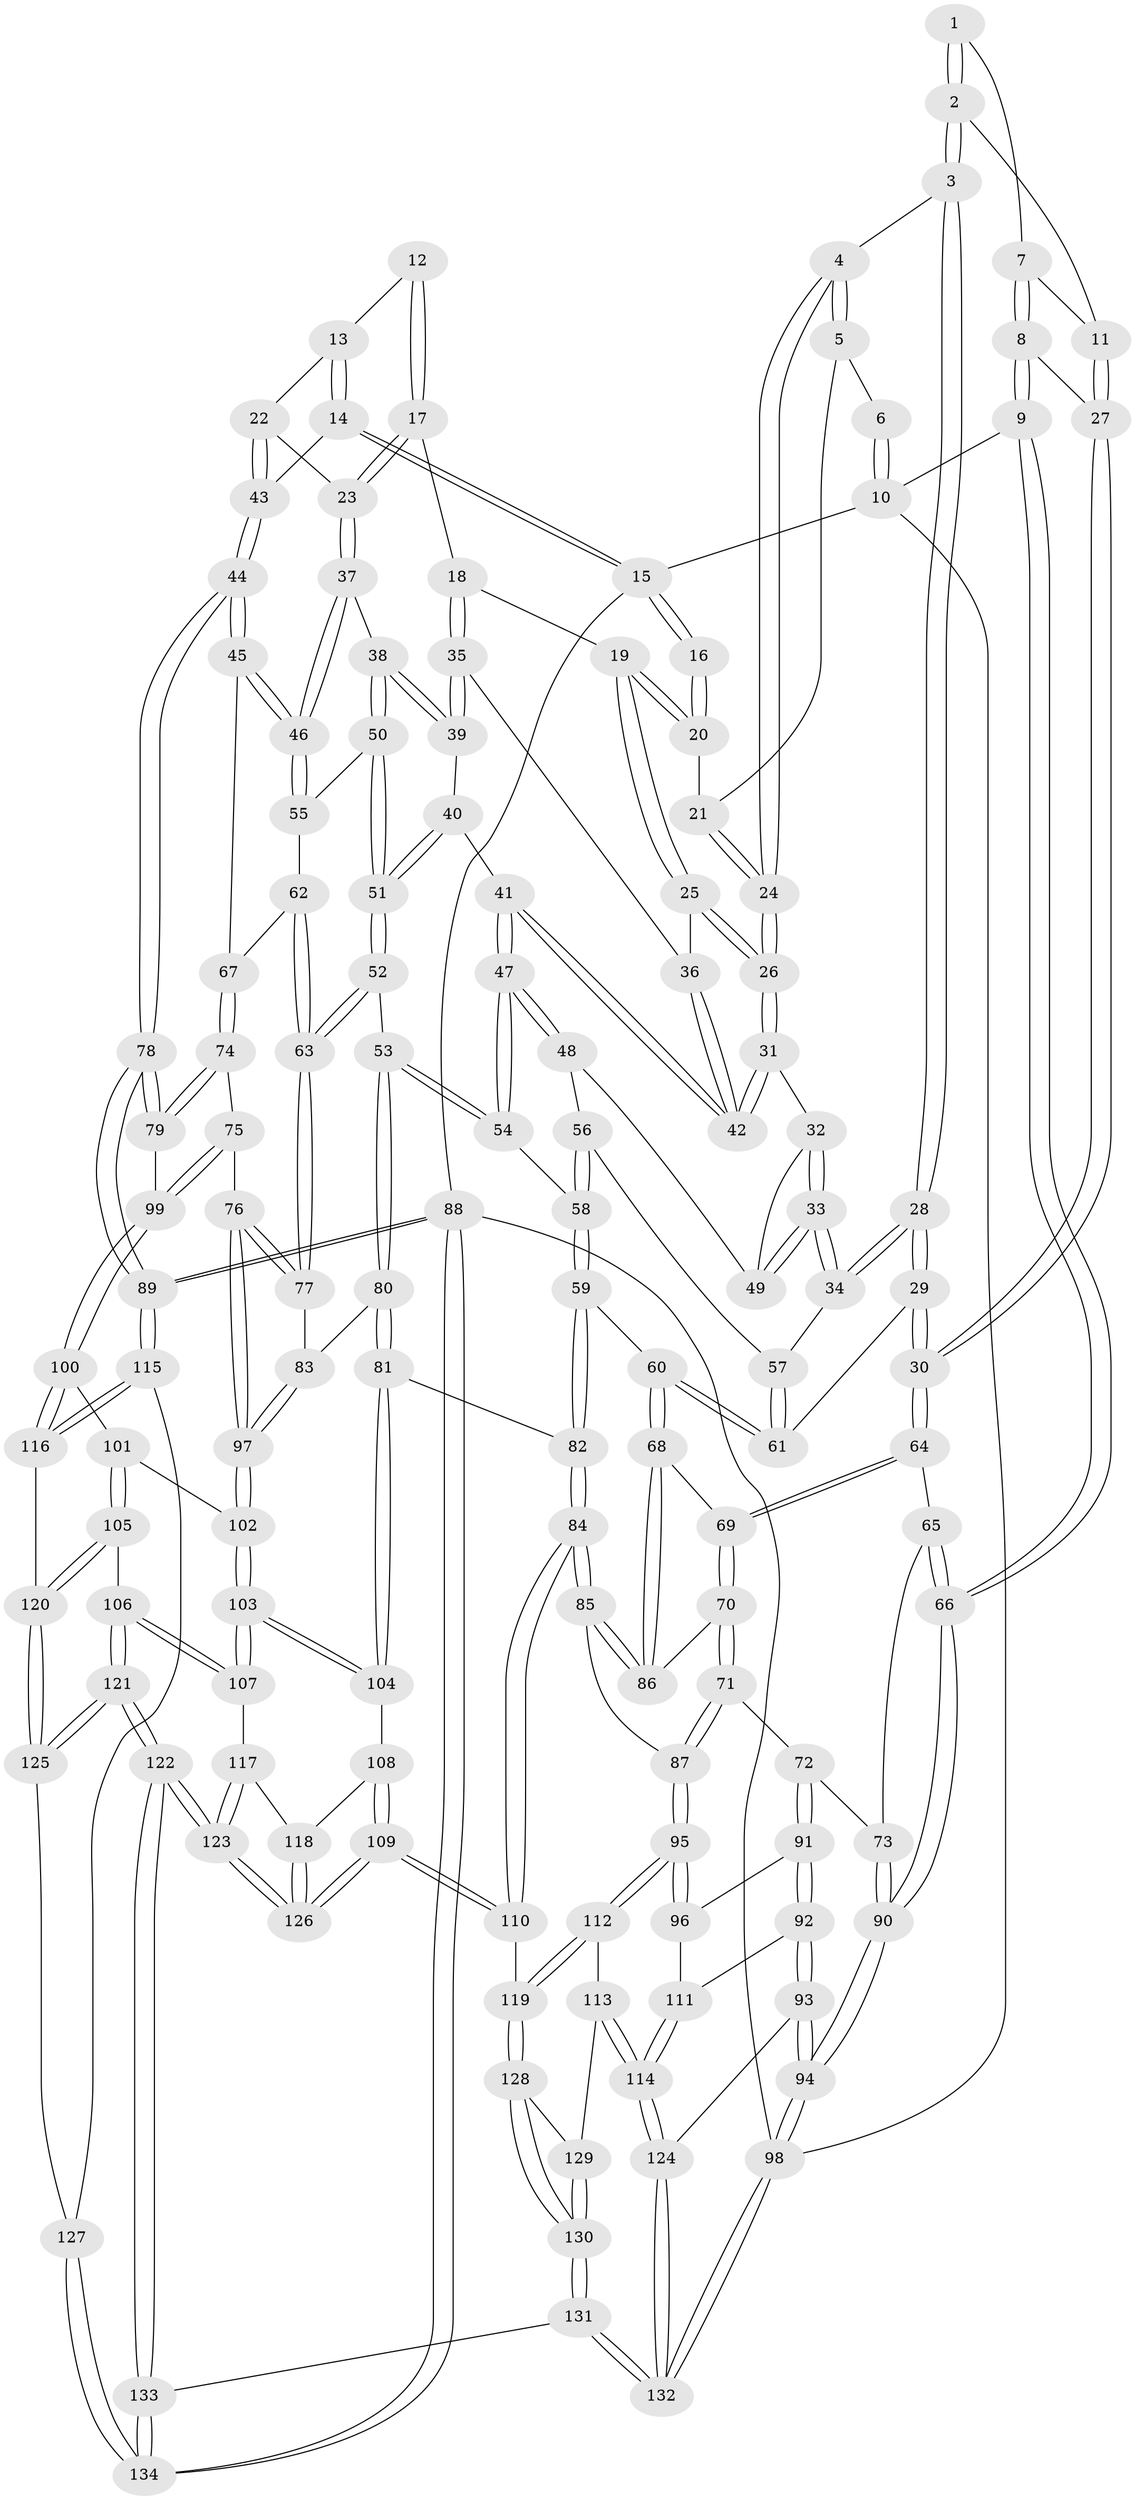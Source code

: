 // Generated by graph-tools (version 1.1) at 2025/27/03/15/25 16:27:56]
// undirected, 134 vertices, 332 edges
graph export_dot {
graph [start="1"]
  node [color=gray90,style=filled];
  1 [pos="+0.18744279009297496+0"];
  2 [pos="+0.2699030186449566+0.11223397311942412"];
  3 [pos="+0.2745410885839188+0.11411685135578485"];
  4 [pos="+0.3039176428680291+0.11739051148830205"];
  5 [pos="+0.49759915698663926+0"];
  6 [pos="+0.12444948840856393+0"];
  7 [pos="+0.16362397811164342+0.07861617966193787"];
  8 [pos="+0.004139474468124945+0.22654904043818505"];
  9 [pos="+0+0.16504447906670372"];
  10 [pos="+0+0"];
  11 [pos="+0.2459519480115809+0.12227645615188894"];
  12 [pos="+0.8130402282409345+0.06112146287098944"];
  13 [pos="+0.8375917405569485+0.073214601180006"];
  14 [pos="+1+0"];
  15 [pos="+1+0"];
  16 [pos="+0.762082585875927+0"];
  17 [pos="+0.7455757767135581+0.0959073664236701"];
  18 [pos="+0.6382449371735262+0.08352018027073002"];
  19 [pos="+0.5658830981142369+0"];
  20 [pos="+0.563735193894743+0"];
  21 [pos="+0.5290942402270109+0"];
  22 [pos="+0.8696085894608679+0.1810726539850279"];
  23 [pos="+0.8666189022772303+0.18652828003230956"];
  24 [pos="+0.34943122378510794+0.15215521972600696"];
  25 [pos="+0.4119375962989167+0.17844740761806188"];
  26 [pos="+0.3978312444329324+0.19264804586877787"];
  27 [pos="+0.05272660992357245+0.24375669659251656"];
  28 [pos="+0.24111314741790682+0.3438225696080489"];
  29 [pos="+0.22546722571697733+0.3552420778452057"];
  30 [pos="+0.20343489713639668+0.36285501508404777"];
  31 [pos="+0.3984216939501206+0.20478288708561795"];
  32 [pos="+0.3873804846941433+0.22064860582973295"];
  33 [pos="+0.28671021795502155+0.31819376346301814"];
  34 [pos="+0.252520843682378+0.33829084549965466"];
  35 [pos="+0.6362158102367557+0.1064936983371857"];
  36 [pos="+0.5340230293832049+0.15954287615029233"];
  37 [pos="+0.8590773736949101+0.23218213028832965"];
  38 [pos="+0.7381413629668727+0.2750061981043149"];
  39 [pos="+0.6450449346505983+0.14783777922491814"];
  40 [pos="+0.5444002482103122+0.27486316554952345"];
  41 [pos="+0.5170236732569408+0.2871098901450972"];
  42 [pos="+0.5043803845285809+0.2749273006068547"];
  43 [pos="+1+0"];
  44 [pos="+1+0.37619116134055064"];
  45 [pos="+1+0.3696979067315183"];
  46 [pos="+0.9745938310937583+0.3294822251875882"];
  47 [pos="+0.5088324939641957+0.36304722874995654"];
  48 [pos="+0.4289928479468549+0.3578786628647916"];
  49 [pos="+0.42820181596357965+0.357219770947122"];
  50 [pos="+0.7322318624196742+0.29031227516455593"];
  51 [pos="+0.6908654706378088+0.32817873850760665"];
  52 [pos="+0.6207569294713077+0.46048516322037053"];
  53 [pos="+0.5898104239572963+0.4610541511769822"];
  54 [pos="+0.5501033814370003+0.4498159221361227"];
  55 [pos="+0.786096551862942+0.3722809504557625"];
  56 [pos="+0.41093096396148454+0.3820116529922498"];
  57 [pos="+0.4039029145719172+0.39039316394449414"];
  58 [pos="+0.4806056970627244+0.4880279439433643"];
  59 [pos="+0.442006544596091+0.5100950236146775"];
  60 [pos="+0.4244017419188297+0.5101723926979991"];
  61 [pos="+0.3854103147508564+0.4508392315079847"];
  62 [pos="+0.7947682910477376+0.39325763240830675"];
  63 [pos="+0.6679694684234474+0.4984615536281974"];
  64 [pos="+0.19453784330924037+0.42716768081881423"];
  65 [pos="+0.17487963692581224+0.448163849966647"];
  66 [pos="+0+0.4662078070817321"];
  67 [pos="+0.8731256584168058+0.47455010860514196"];
  68 [pos="+0.38581179580191904+0.5364713804195215"];
  69 [pos="+0.22901207933701037+0.47301097831273053"];
  70 [pos="+0.25305337210972634+0.5730235976611687"];
  71 [pos="+0.25023396524621816+0.5995820974633124"];
  72 [pos="+0.10115965313057901+0.5781978109175006"];
  73 [pos="+0.09657199282107147+0.5692777797293572"];
  74 [pos="+0.8240902704415839+0.5597637231899724"];
  75 [pos="+0.7959184117982154+0.5759915834780844"];
  76 [pos="+0.7734700058544961+0.5804937650478413"];
  77 [pos="+0.6747931879401261+0.5059846085074323"];
  78 [pos="+1+0.6511848740764"];
  79 [pos="+1+0.6483379151771831"];
  80 [pos="+0.5409606380896324+0.6638408422101749"];
  81 [pos="+0.5263296365797642+0.6820609783273186"];
  82 [pos="+0.5063779682273871+0.6780227433211037"];
  83 [pos="+0.5982532309053739+0.6363796201312162"];
  84 [pos="+0.38402668329693534+0.7186700725699622"];
  85 [pos="+0.34031450840216365+0.694088249510945"];
  86 [pos="+0.3804270093038708+0.5464971990468672"];
  87 [pos="+0.27900570401082525+0.6964323007631135"];
  88 [pos="+1+1"];
  89 [pos="+1+0.9410253419748519"];
  90 [pos="+0+0.5401064404208181"];
  91 [pos="+0.11015026150964095+0.6152706005435465"];
  92 [pos="+0+0.7536572665764033"];
  93 [pos="+0+0.8066245147602199"];
  94 [pos="+0+0.8250223810536635"];
  95 [pos="+0.2381008047774614+0.7222924796764325"];
  96 [pos="+0.17225302664309056+0.7008696540445427"];
  97 [pos="+0.7378087579557967+0.6505373346112938"];
  98 [pos="+0+1"];
  99 [pos="+0.889231989641956+0.7325592375096931"];
  100 [pos="+0.8817830492944267+0.7589577953717895"];
  101 [pos="+0.7464305151639875+0.7047022339041691"];
  102 [pos="+0.7302227482600965+0.6799967139424518"];
  103 [pos="+0.6404330308465611+0.7505610492343394"];
  104 [pos="+0.5450462326037757+0.7063950573791307"];
  105 [pos="+0.7771773238836712+0.8007863972305921"];
  106 [pos="+0.6655609678449548+0.806219432135364"];
  107 [pos="+0.6425768303876712+0.76843247343511"];
  108 [pos="+0.532036638586404+0.758295373060109"];
  109 [pos="+0.45877208264859515+0.8849269587263694"];
  110 [pos="+0.4100662988886981+0.8532995955733701"];
  111 [pos="+0.09942258012458083+0.7445578322768599"];
  112 [pos="+0.22419048037416484+0.8123245482903226"];
  113 [pos="+0.2211906062624333+0.818679312042272"];
  114 [pos="+0.13842032934851356+0.8576748956909449"];
  115 [pos="+0.9651462340063294+0.8716535951200826"];
  116 [pos="+0.88262036357667+0.7931543799142561"];
  117 [pos="+0.6278997674835938+0.7841311762072298"];
  118 [pos="+0.5698949964620966+0.840669701021608"];
  119 [pos="+0.3966195462606867+0.8585617622050363"];
  120 [pos="+0.7930244442710802+0.8191943680160464"];
  121 [pos="+0.6906848617451002+0.9453507950945645"];
  122 [pos="+0.575845785973593+1"];
  123 [pos="+0.5631728098068826+1"];
  124 [pos="+0.13548099024806995+0.8604755272919239"];
  125 [pos="+0.7616559610276862+0.9109625281343408"];
  126 [pos="+0.5169195903649186+0.9570156731137556"];
  127 [pos="+0.8541216850544282+0.9379266040499733"];
  128 [pos="+0.3171271070556836+0.9192777654703643"];
  129 [pos="+0.22337891876240182+0.8237372702435768"];
  130 [pos="+0.23684938442647788+1"];
  131 [pos="+0.1992689403305882+1"];
  132 [pos="+0.12376482323036458+1"];
  133 [pos="+0.5674984596500403+1"];
  134 [pos="+0.8972728375080329+1"];
  1 -- 2;
  1 -- 2;
  1 -- 7;
  2 -- 3;
  2 -- 3;
  2 -- 11;
  3 -- 4;
  3 -- 28;
  3 -- 28;
  4 -- 5;
  4 -- 5;
  4 -- 24;
  4 -- 24;
  5 -- 6;
  5 -- 21;
  6 -- 10;
  6 -- 10;
  7 -- 8;
  7 -- 8;
  7 -- 11;
  8 -- 9;
  8 -- 9;
  8 -- 27;
  9 -- 10;
  9 -- 66;
  9 -- 66;
  10 -- 15;
  10 -- 98;
  11 -- 27;
  11 -- 27;
  12 -- 13;
  12 -- 17;
  12 -- 17;
  13 -- 14;
  13 -- 14;
  13 -- 22;
  14 -- 15;
  14 -- 15;
  14 -- 43;
  15 -- 16;
  15 -- 16;
  15 -- 88;
  16 -- 20;
  16 -- 20;
  17 -- 18;
  17 -- 23;
  17 -- 23;
  18 -- 19;
  18 -- 35;
  18 -- 35;
  19 -- 20;
  19 -- 20;
  19 -- 25;
  19 -- 25;
  20 -- 21;
  21 -- 24;
  21 -- 24;
  22 -- 23;
  22 -- 43;
  22 -- 43;
  23 -- 37;
  23 -- 37;
  24 -- 26;
  24 -- 26;
  25 -- 26;
  25 -- 26;
  25 -- 36;
  26 -- 31;
  26 -- 31;
  27 -- 30;
  27 -- 30;
  28 -- 29;
  28 -- 29;
  28 -- 34;
  28 -- 34;
  29 -- 30;
  29 -- 30;
  29 -- 61;
  30 -- 64;
  30 -- 64;
  31 -- 32;
  31 -- 42;
  31 -- 42;
  32 -- 33;
  32 -- 33;
  32 -- 49;
  33 -- 34;
  33 -- 34;
  33 -- 49;
  33 -- 49;
  34 -- 57;
  35 -- 36;
  35 -- 39;
  35 -- 39;
  36 -- 42;
  36 -- 42;
  37 -- 38;
  37 -- 46;
  37 -- 46;
  38 -- 39;
  38 -- 39;
  38 -- 50;
  38 -- 50;
  39 -- 40;
  40 -- 41;
  40 -- 51;
  40 -- 51;
  41 -- 42;
  41 -- 42;
  41 -- 47;
  41 -- 47;
  43 -- 44;
  43 -- 44;
  44 -- 45;
  44 -- 45;
  44 -- 78;
  44 -- 78;
  45 -- 46;
  45 -- 46;
  45 -- 67;
  46 -- 55;
  46 -- 55;
  47 -- 48;
  47 -- 48;
  47 -- 54;
  47 -- 54;
  48 -- 49;
  48 -- 56;
  50 -- 51;
  50 -- 51;
  50 -- 55;
  51 -- 52;
  51 -- 52;
  52 -- 53;
  52 -- 63;
  52 -- 63;
  53 -- 54;
  53 -- 54;
  53 -- 80;
  53 -- 80;
  54 -- 58;
  55 -- 62;
  56 -- 57;
  56 -- 58;
  56 -- 58;
  57 -- 61;
  57 -- 61;
  58 -- 59;
  58 -- 59;
  59 -- 60;
  59 -- 82;
  59 -- 82;
  60 -- 61;
  60 -- 61;
  60 -- 68;
  60 -- 68;
  62 -- 63;
  62 -- 63;
  62 -- 67;
  63 -- 77;
  63 -- 77;
  64 -- 65;
  64 -- 69;
  64 -- 69;
  65 -- 66;
  65 -- 66;
  65 -- 73;
  66 -- 90;
  66 -- 90;
  67 -- 74;
  67 -- 74;
  68 -- 69;
  68 -- 86;
  68 -- 86;
  69 -- 70;
  69 -- 70;
  70 -- 71;
  70 -- 71;
  70 -- 86;
  71 -- 72;
  71 -- 87;
  71 -- 87;
  72 -- 73;
  72 -- 91;
  72 -- 91;
  73 -- 90;
  73 -- 90;
  74 -- 75;
  74 -- 79;
  74 -- 79;
  75 -- 76;
  75 -- 99;
  75 -- 99;
  76 -- 77;
  76 -- 77;
  76 -- 97;
  76 -- 97;
  77 -- 83;
  78 -- 79;
  78 -- 79;
  78 -- 89;
  78 -- 89;
  79 -- 99;
  80 -- 81;
  80 -- 81;
  80 -- 83;
  81 -- 82;
  81 -- 104;
  81 -- 104;
  82 -- 84;
  82 -- 84;
  83 -- 97;
  83 -- 97;
  84 -- 85;
  84 -- 85;
  84 -- 110;
  84 -- 110;
  85 -- 86;
  85 -- 86;
  85 -- 87;
  87 -- 95;
  87 -- 95;
  88 -- 89;
  88 -- 89;
  88 -- 134;
  88 -- 134;
  88 -- 98;
  89 -- 115;
  89 -- 115;
  90 -- 94;
  90 -- 94;
  91 -- 92;
  91 -- 92;
  91 -- 96;
  92 -- 93;
  92 -- 93;
  92 -- 111;
  93 -- 94;
  93 -- 94;
  93 -- 124;
  94 -- 98;
  94 -- 98;
  95 -- 96;
  95 -- 96;
  95 -- 112;
  95 -- 112;
  96 -- 111;
  97 -- 102;
  97 -- 102;
  98 -- 132;
  98 -- 132;
  99 -- 100;
  99 -- 100;
  100 -- 101;
  100 -- 116;
  100 -- 116;
  101 -- 102;
  101 -- 105;
  101 -- 105;
  102 -- 103;
  102 -- 103;
  103 -- 104;
  103 -- 104;
  103 -- 107;
  103 -- 107;
  104 -- 108;
  105 -- 106;
  105 -- 120;
  105 -- 120;
  106 -- 107;
  106 -- 107;
  106 -- 121;
  106 -- 121;
  107 -- 117;
  108 -- 109;
  108 -- 109;
  108 -- 118;
  109 -- 110;
  109 -- 110;
  109 -- 126;
  109 -- 126;
  110 -- 119;
  111 -- 114;
  111 -- 114;
  112 -- 113;
  112 -- 119;
  112 -- 119;
  113 -- 114;
  113 -- 114;
  113 -- 129;
  114 -- 124;
  114 -- 124;
  115 -- 116;
  115 -- 116;
  115 -- 127;
  116 -- 120;
  117 -- 118;
  117 -- 123;
  117 -- 123;
  118 -- 126;
  118 -- 126;
  119 -- 128;
  119 -- 128;
  120 -- 125;
  120 -- 125;
  121 -- 122;
  121 -- 122;
  121 -- 125;
  121 -- 125;
  122 -- 123;
  122 -- 123;
  122 -- 133;
  122 -- 133;
  123 -- 126;
  123 -- 126;
  124 -- 132;
  124 -- 132;
  125 -- 127;
  127 -- 134;
  127 -- 134;
  128 -- 129;
  128 -- 130;
  128 -- 130;
  129 -- 130;
  129 -- 130;
  130 -- 131;
  130 -- 131;
  131 -- 132;
  131 -- 132;
  131 -- 133;
  133 -- 134;
  133 -- 134;
}

